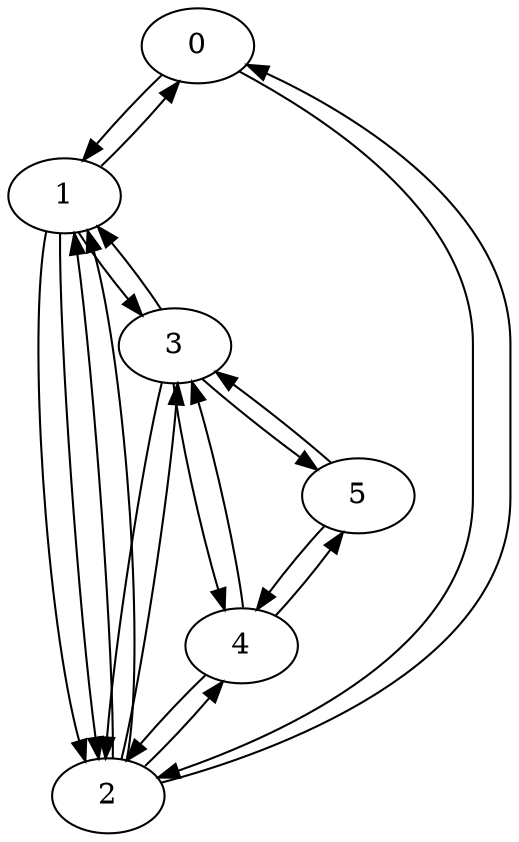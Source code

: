 digraph G {
0;
1;
2;
3;
4;
5;
0->1 ;
0->2 ;
1->0 ;
1->2 ;
1->2 ;
1->3 ;
2->0 ;
2->1 ;
2->1 ;
2->3 ;
2->4 ;
3->1 ;
3->2 ;
3->4 ;
3->5 ;
4->2 ;
4->3 ;
4->5 ;
5->3 ;
5->4 ;
}
